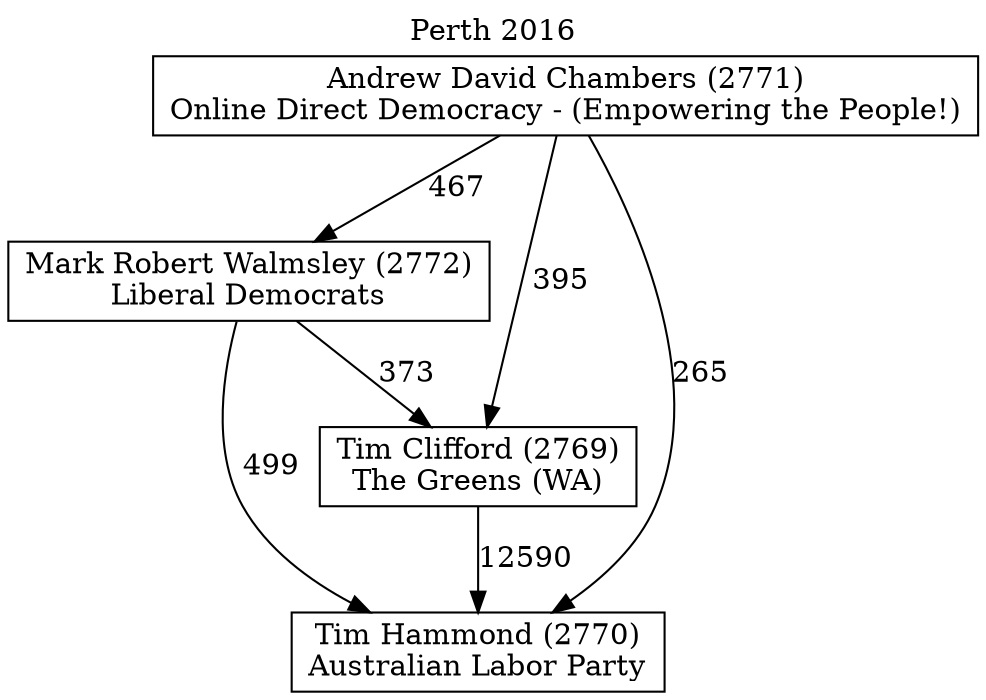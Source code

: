 // House preference flow
digraph "Tim Hammond (2770)_Perth_2016" {
	graph [label="Perth 2016" labelloc=t mclimit=10]
	node [shape=box]
	"Andrew David Chambers (2771)" [label="Andrew David Chambers (2771)
Online Direct Democracy - (Empowering the People!)"]
	"Mark Robert Walmsley (2772)" [label="Mark Robert Walmsley (2772)
Liberal Democrats"]
	"Tim Clifford (2769)" [label="Tim Clifford (2769)
The Greens (WA)"]
	"Tim Hammond (2770)" [label="Tim Hammond (2770)
Australian Labor Party"]
	"Andrew David Chambers (2771)" -> "Mark Robert Walmsley (2772)" [label=467]
	"Andrew David Chambers (2771)" -> "Tim Clifford (2769)" [label=395]
	"Andrew David Chambers (2771)" -> "Tim Hammond (2770)" [label=265]
	"Mark Robert Walmsley (2772)" -> "Tim Clifford (2769)" [label=373]
	"Mark Robert Walmsley (2772)" -> "Tim Hammond (2770)" [label=499]
	"Tim Clifford (2769)" -> "Tim Hammond (2770)" [label=12590]
}
